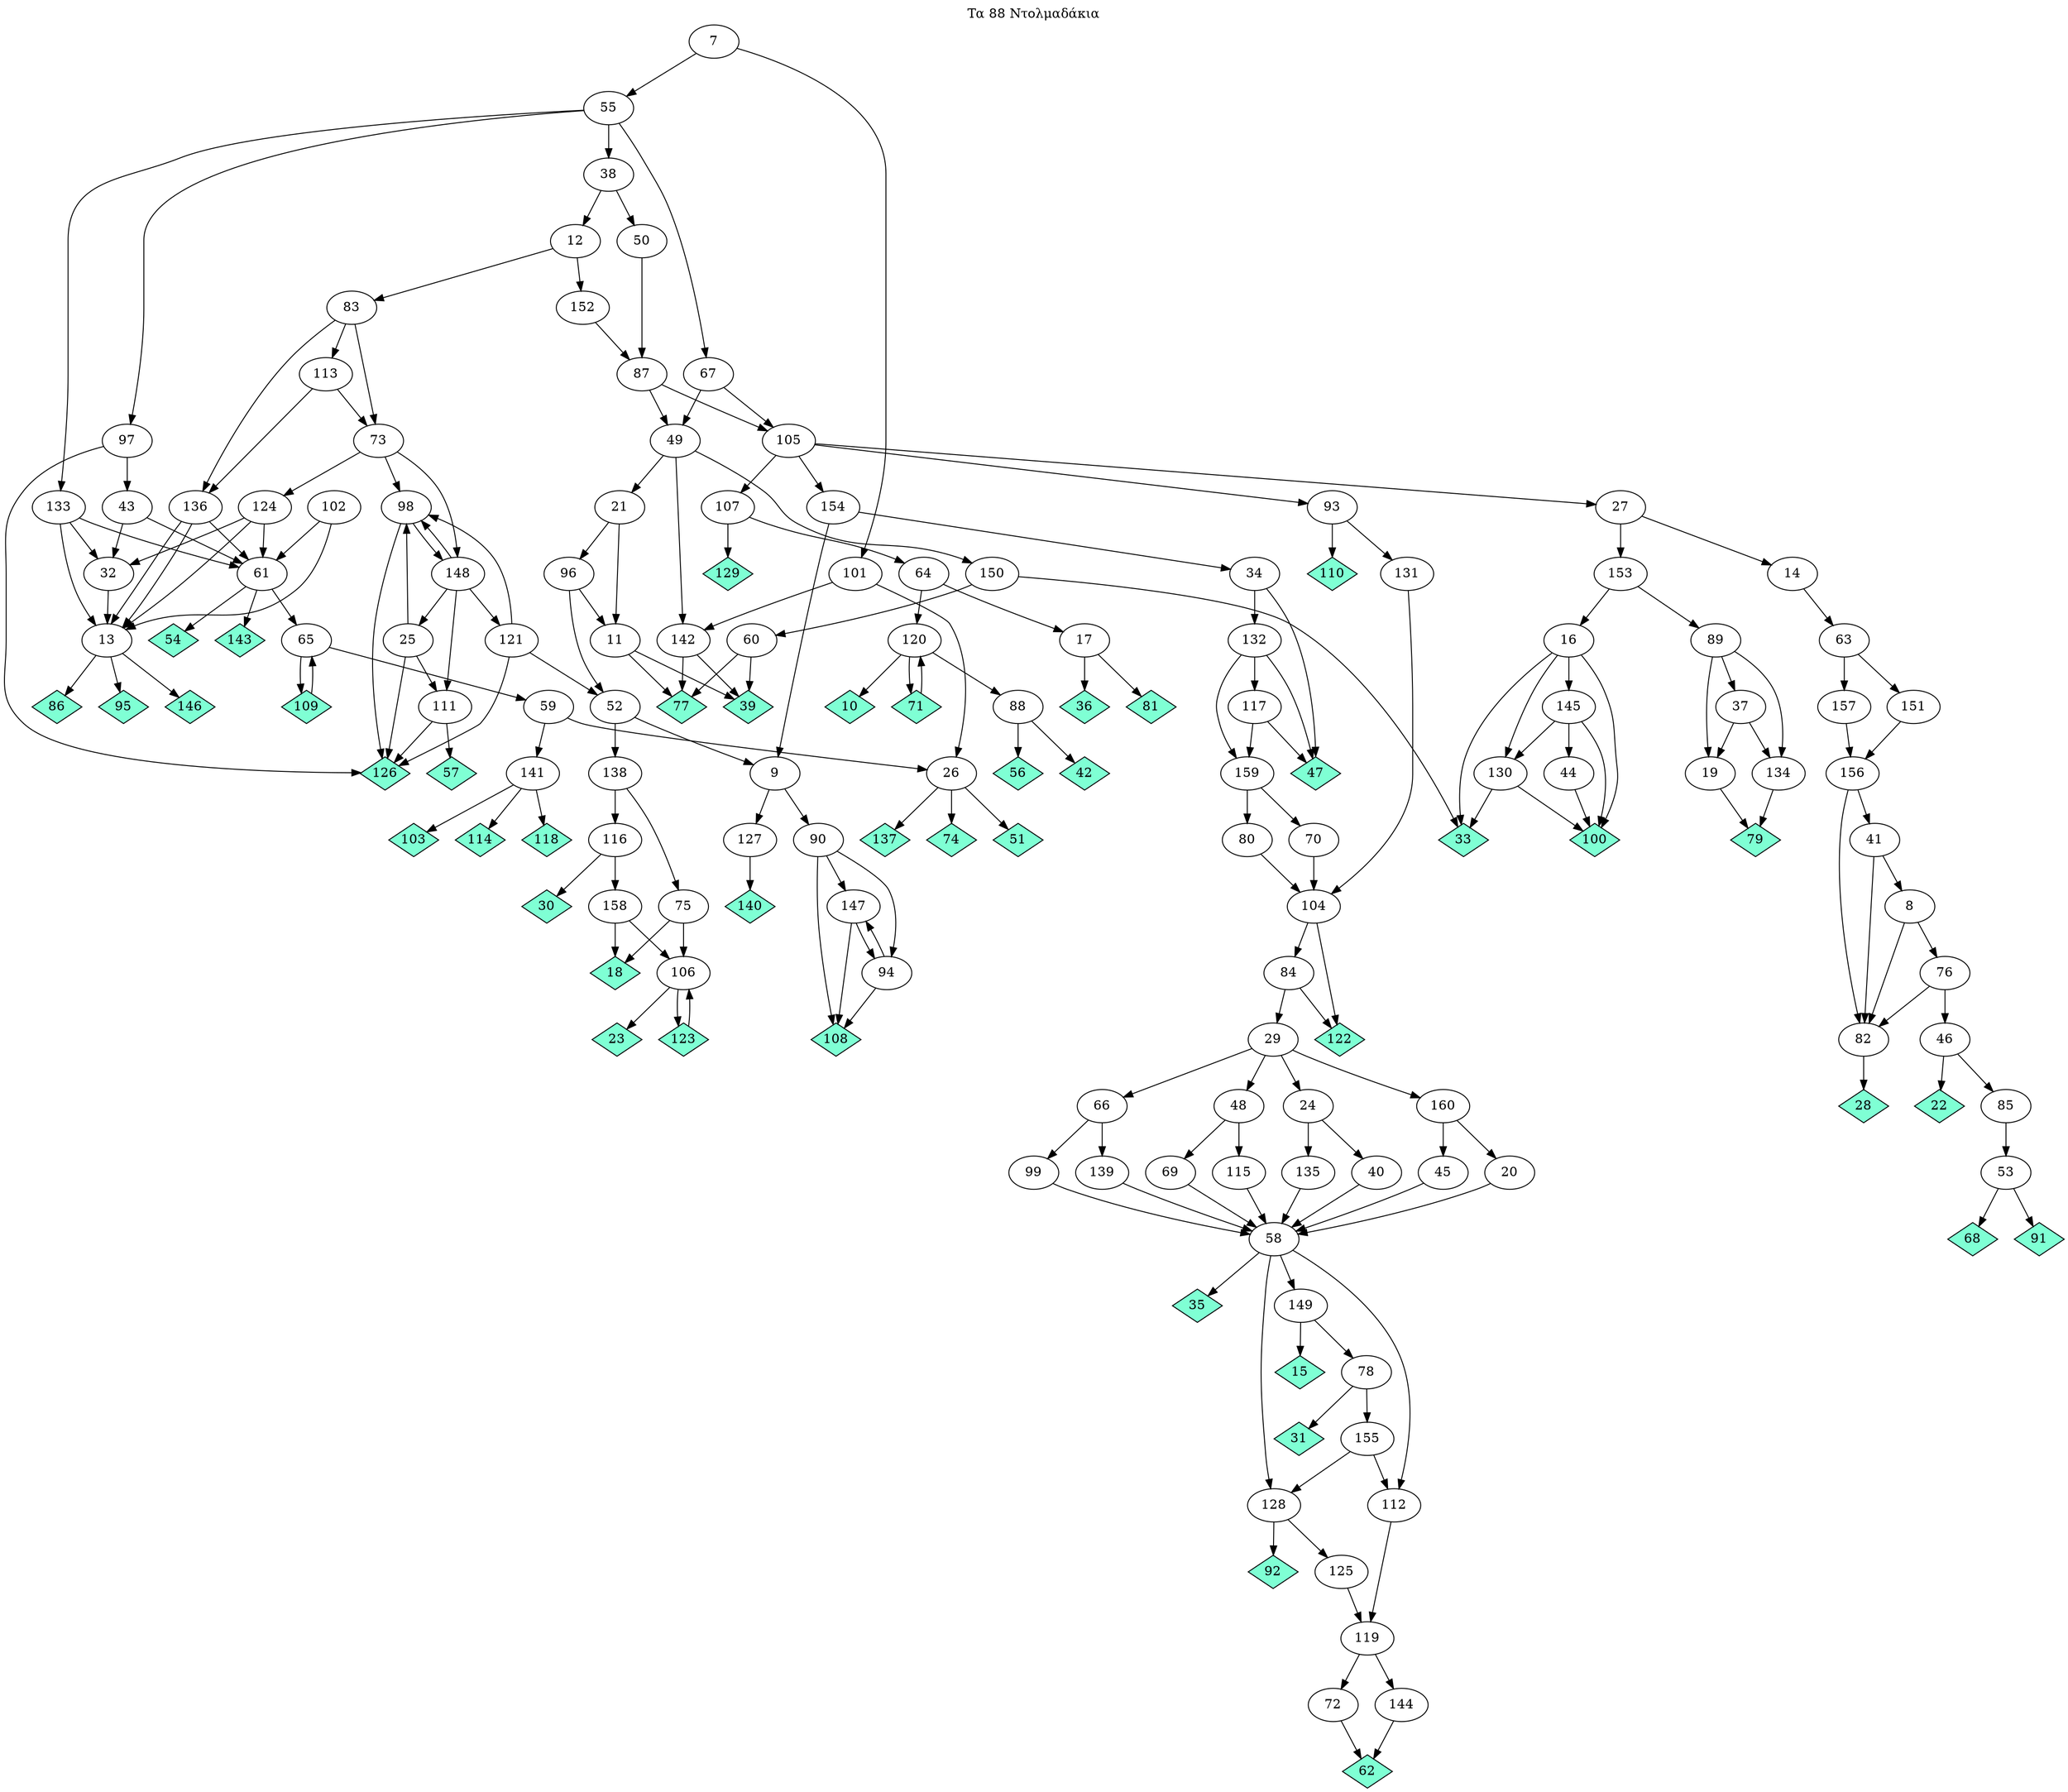 digraph {
"7" -> "55";
"7" -> "101";
"8" -> "76";
"8" -> "82";
"9" -> "90";
"9" -> "127";
"10" [fixedsize=true,shape=diamond,fillcolor=aquamarine, style=filled]
"11" -> "39";
"11" -> "77";
"12" -> "83";
"12" -> "152";
"13" -> "86";
"13" -> "95";
"13" -> "146";
"14" -> "63";
"15" [fixedsize=true,shape=diamond,fillcolor=aquamarine, style=filled]
"16" -> "145";
"16" -> "130";
"16" -> "100";
"16" -> "33";
"17" -> "36";
"17" -> "81";
"18" [fixedsize=true,shape=diamond,fillcolor=aquamarine, style=filled]
"19" -> "79";
"20" -> "58";
"21" -> "11";
"21" -> "96";
"22" [fixedsize=true,shape=diamond,fillcolor=aquamarine, style=filled]
"23" [fixedsize=true,shape=diamond,fillcolor=aquamarine, style=filled]
"24" -> "135";
"24" -> "40";
"25" -> "111";
"25" -> "126";
"25" -> "98";
"26" -> "137";
"26" -> "74";
"26" -> "51";
"27" -> "153";
"27" -> "14";
"28" [fixedsize=true,shape=diamond,fillcolor=aquamarine, style=filled]
"29" -> "66";
"29" -> "48";
"29" -> "160";
"29" -> "24";
"30" [fixedsize=true,shape=diamond,fillcolor=aquamarine, style=filled]
"31" [fixedsize=true,shape=diamond,fillcolor=aquamarine, style=filled]
"32" -> "13";
"33" [fixedsize=true,shape=diamond,fillcolor=aquamarine, style=filled]
"34" -> "47";
"34" -> "132";
"35" [fixedsize=true,shape=diamond,fillcolor=aquamarine, style=filled]
"36" [fixedsize=true,shape=diamond,fillcolor=aquamarine, style=filled]
"37" -> "19";
"37" -> "134";
"38" -> "12";
"38" -> "50";
"39" [fixedsize=true,shape=diamond,fillcolor=aquamarine, style=filled]
"40" -> "58";
"41" -> "8";
"41" -> "82";
"42" [fixedsize=true,shape=diamond,fillcolor=aquamarine, style=filled]
"43" -> "32";
"43" -> "61";
"44" -> "100";
"45" -> "58";
"46" -> "85";
"46" -> "22";
"47" [fixedsize=true,shape=diamond,fillcolor=aquamarine, style=filled]
"48" -> "69";
"48" -> "115";
"49" -> "21";
"49" -> "150";
"49" -> "142";
"50" -> "87";
"51" [fixedsize=true,shape=diamond,fillcolor=aquamarine, style=filled]
"52" -> "9";
"52" -> "138";
"53" -> "91";
"53" -> "68";
"54" [fixedsize=true,shape=diamond,fillcolor=aquamarine, style=filled]
"55" -> "67";
"55" -> "38";
"55" -> "133";
"55" -> "97";
"56" [fixedsize=true,shape=diamond,fillcolor=aquamarine, style=filled]
"57" [fixedsize=true,shape=diamond,fillcolor=aquamarine, style=filled]
"58" -> "112";
"58" -> "149";
"58" -> "35";
"58" -> "128";
"59" -> "141";
"59" -> "26";
"60" -> "39";
"60" -> "77";
"61" -> "143";
"61" -> "65";
"61" -> "54";
"62" [fixedsize=true,shape=diamond,fillcolor=aquamarine, style=filled]
"63" -> "157";
"63" -> "151";
"64" -> "120";
"64" -> "17";
"65" -> "59";
"65" -> "109";
"66" -> "99";
"66" -> "139";
"67" -> "105";
"67" -> "49";
"68" [fixedsize=true,shape=diamond,fillcolor=aquamarine, style=filled]
"69" -> "58";
"70" -> "104";
"71" [fixedsize=true,shape=diamond,fillcolor=aquamarine, style=filled]
"71" -> "120";
"72" -> "62";
"73" -> "124";
"73" -> "148";
"73" -> "98";
"74" [fixedsize=true,shape=diamond,fillcolor=aquamarine, style=filled]
"75" -> "106";
"75" -> "18";
"76" -> "46";
"76" -> "82";
"77" [fixedsize=true,shape=diamond,fillcolor=aquamarine, style=filled]
"78" -> "155";
"78" -> "31";
"79" [fixedsize=true,shape=diamond,fillcolor=aquamarine, style=filled]
"80" -> "104";
"81" [fixedsize=true,shape=diamond,fillcolor=aquamarine, style=filled]
"82" -> "28";
"83" -> "136";
"83" -> "113";
"83" -> "73";
"84" -> "29";
"84" -> "122";
"85" -> "53";
"86" [fixedsize=true,shape=diamond,fillcolor=aquamarine, style=filled]
"87" -> "105";
"87" -> "49";
"88" -> "42";
"88" -> "56";
"89" -> "19";
"89" -> "37";
"89" -> "134";
"90" -> "147";
"90" -> "108";
"90" -> "94";
"91" [fixedsize=true,shape=diamond,fillcolor=aquamarine, style=filled]
"92" [fixedsize=true,shape=diamond,fillcolor=aquamarine, style=filled]
"93" -> "110";
"93" -> "131";
"94" -> "108";
"94" -> "147";
"95" [fixedsize=true,shape=diamond,fillcolor=aquamarine, style=filled]
"96" -> "11";
"96" -> "52";
"97" -> "126";
"97" -> "43";
"98" -> "126";
"98" -> "148";
"99" -> "58";
"100" [fixedsize=true,shape=diamond,fillcolor=aquamarine, style=filled]
"101" -> "26";
"101" -> "142";
"102" -> "13";
"102" -> "61";
"103" [fixedsize=true,shape=diamond,fillcolor=aquamarine, style=filled]
"104" -> "122";
"104" -> "84";
"105" -> "107";
"105" -> "27";
"105" -> "154";
"105" -> "93";
"106" -> "23";
"106" -> "123";
"107" -> "64";
"107" -> "129";
"108" [fixedsize=true,shape=diamond,fillcolor=aquamarine, style=filled]
"109" [fixedsize=true,shape=diamond,fillcolor=aquamarine, style=filled]
"109" -> "65";
"110" [fixedsize=true,shape=diamond,fillcolor=aquamarine, style=filled]
"111" -> "126";
"111" -> "57";
"112" -> "119";
"113" -> "136";
"113" -> "73";
"114" [fixedsize=true,shape=diamond,fillcolor=aquamarine, style=filled]
"115" -> "58";
"116" -> "158";
"116" -> "30";
"117" -> "159";
"117" -> "47";
"118" [fixedsize=true,shape=diamond,fillcolor=aquamarine, style=filled]
"119" -> "144";
"119" -> "72";
"120" -> "10";
"120" -> "71";
"120" -> "88";
"121" -> "126";
"121" -> "52";
"121" -> "98";
"122" [fixedsize=true,shape=diamond,fillcolor=aquamarine, style=filled]
"123" [fixedsize=true,shape=diamond,fillcolor=aquamarine, style=filled]
"123" -> "106";
"124" -> "61";
"124" -> "13";
"124" -> "32";
"125" -> "119";
"126" [fixedsize=true,shape=diamond,fillcolor=aquamarine, style=filled]
"127" -> "140";
"128" -> "92";
"128" -> "125";
"129" [fixedsize=true,shape=diamond,fillcolor=aquamarine, style=filled]
"130" -> "100";
"130" -> "33";
"131" -> "104";
"132" -> "47";
"132" -> "159";
"132" -> "117";
"133" -> "32";
"133" -> "61";
"133" -> "13";
"134" -> "79";
"135" -> "58";
"136" -> "13";
"136" -> "61";
"136" -> "13";
"137" [fixedsize=true,shape=diamond,fillcolor=aquamarine, style=filled]
"138" -> "75";
"138" -> "116";
"139" -> "58";
"140" [fixedsize=true,shape=diamond,fillcolor=aquamarine, style=filled]
"141" -> "118";
"141" -> "103";
"141" -> "114";
"142" -> "77";
"142" -> "39";
"143" [fixedsize=true,shape=diamond,fillcolor=aquamarine, style=filled]
"144" -> "62";
"145" -> "130";
"145" -> "100";
"145" -> "44";
"146" [fixedsize=true,shape=diamond,fillcolor=aquamarine, style=filled]
"147" -> "108";
"147" -> "94";
"148" -> "25";
"148" -> "111";
"148" -> "121";
"148" -> "98";
"149" -> "78";
"149" -> "15";
"150" -> "60";
"150" -> "33";
"151" -> "156";
"152" -> "87";
"153" -> "16";
"153" -> "89";
"154" -> "9";
"154" -> "34";
"155" -> "112";
"155" -> "128";
"156" -> "41";
"156" -> "82";
"157" -> "156";
"158" -> "106";
"158" -> "18";
"159" -> "80";
"159" -> "70";
"160" -> "20";
"160" -> "45";labelloc="t";
label="Τα 88 Ντολμαδάκια";
}
